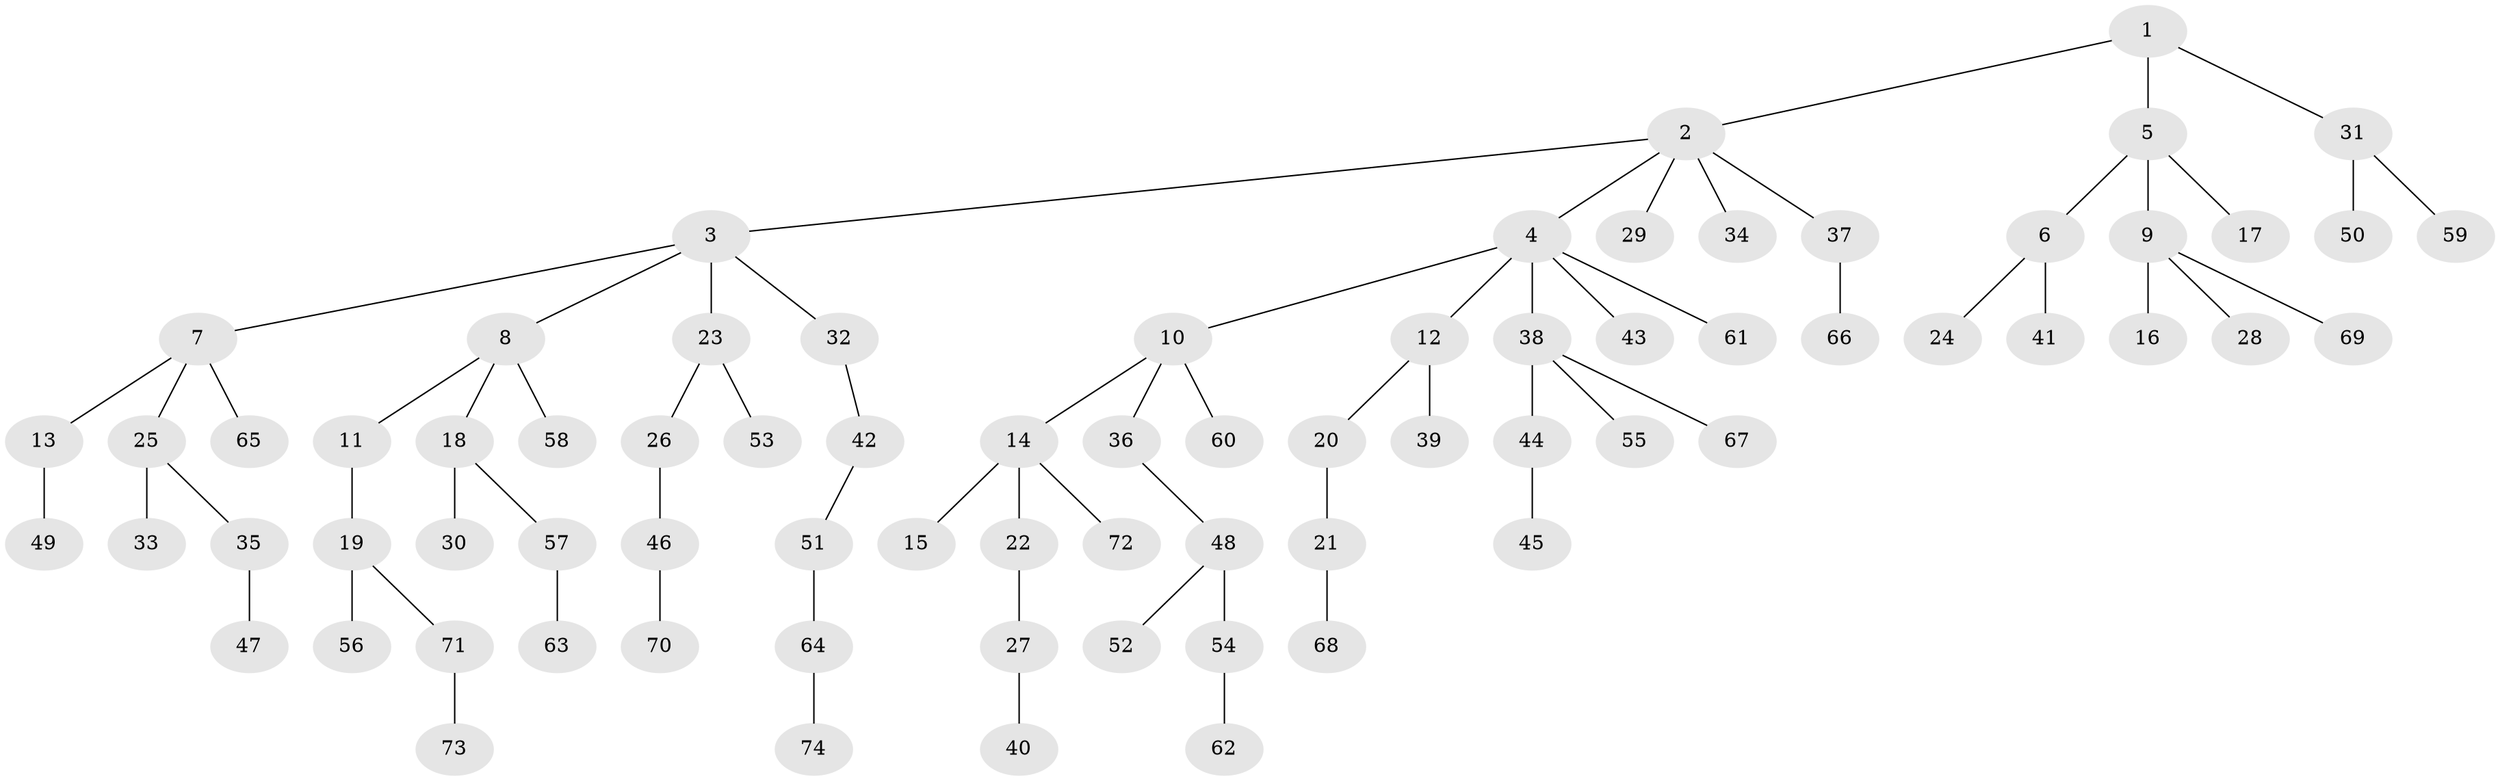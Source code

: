 // coarse degree distribution, {7: 0.0196078431372549, 6: 0.0196078431372549, 8: 0.0196078431372549, 4: 0.0392156862745098, 2: 0.2549019607843137, 3: 0.11764705882352941, 1: 0.5294117647058824}
// Generated by graph-tools (version 1.1) at 2025/24/03/03/25 07:24:07]
// undirected, 74 vertices, 73 edges
graph export_dot {
graph [start="1"]
  node [color=gray90,style=filled];
  1;
  2;
  3;
  4;
  5;
  6;
  7;
  8;
  9;
  10;
  11;
  12;
  13;
  14;
  15;
  16;
  17;
  18;
  19;
  20;
  21;
  22;
  23;
  24;
  25;
  26;
  27;
  28;
  29;
  30;
  31;
  32;
  33;
  34;
  35;
  36;
  37;
  38;
  39;
  40;
  41;
  42;
  43;
  44;
  45;
  46;
  47;
  48;
  49;
  50;
  51;
  52;
  53;
  54;
  55;
  56;
  57;
  58;
  59;
  60;
  61;
  62;
  63;
  64;
  65;
  66;
  67;
  68;
  69;
  70;
  71;
  72;
  73;
  74;
  1 -- 2;
  1 -- 5;
  1 -- 31;
  2 -- 3;
  2 -- 4;
  2 -- 29;
  2 -- 34;
  2 -- 37;
  3 -- 7;
  3 -- 8;
  3 -- 23;
  3 -- 32;
  4 -- 10;
  4 -- 12;
  4 -- 38;
  4 -- 43;
  4 -- 61;
  5 -- 6;
  5 -- 9;
  5 -- 17;
  6 -- 24;
  6 -- 41;
  7 -- 13;
  7 -- 25;
  7 -- 65;
  8 -- 11;
  8 -- 18;
  8 -- 58;
  9 -- 16;
  9 -- 28;
  9 -- 69;
  10 -- 14;
  10 -- 36;
  10 -- 60;
  11 -- 19;
  12 -- 20;
  12 -- 39;
  13 -- 49;
  14 -- 15;
  14 -- 22;
  14 -- 72;
  18 -- 30;
  18 -- 57;
  19 -- 56;
  19 -- 71;
  20 -- 21;
  21 -- 68;
  22 -- 27;
  23 -- 26;
  23 -- 53;
  25 -- 33;
  25 -- 35;
  26 -- 46;
  27 -- 40;
  31 -- 50;
  31 -- 59;
  32 -- 42;
  35 -- 47;
  36 -- 48;
  37 -- 66;
  38 -- 44;
  38 -- 55;
  38 -- 67;
  42 -- 51;
  44 -- 45;
  46 -- 70;
  48 -- 52;
  48 -- 54;
  51 -- 64;
  54 -- 62;
  57 -- 63;
  64 -- 74;
  71 -- 73;
}
